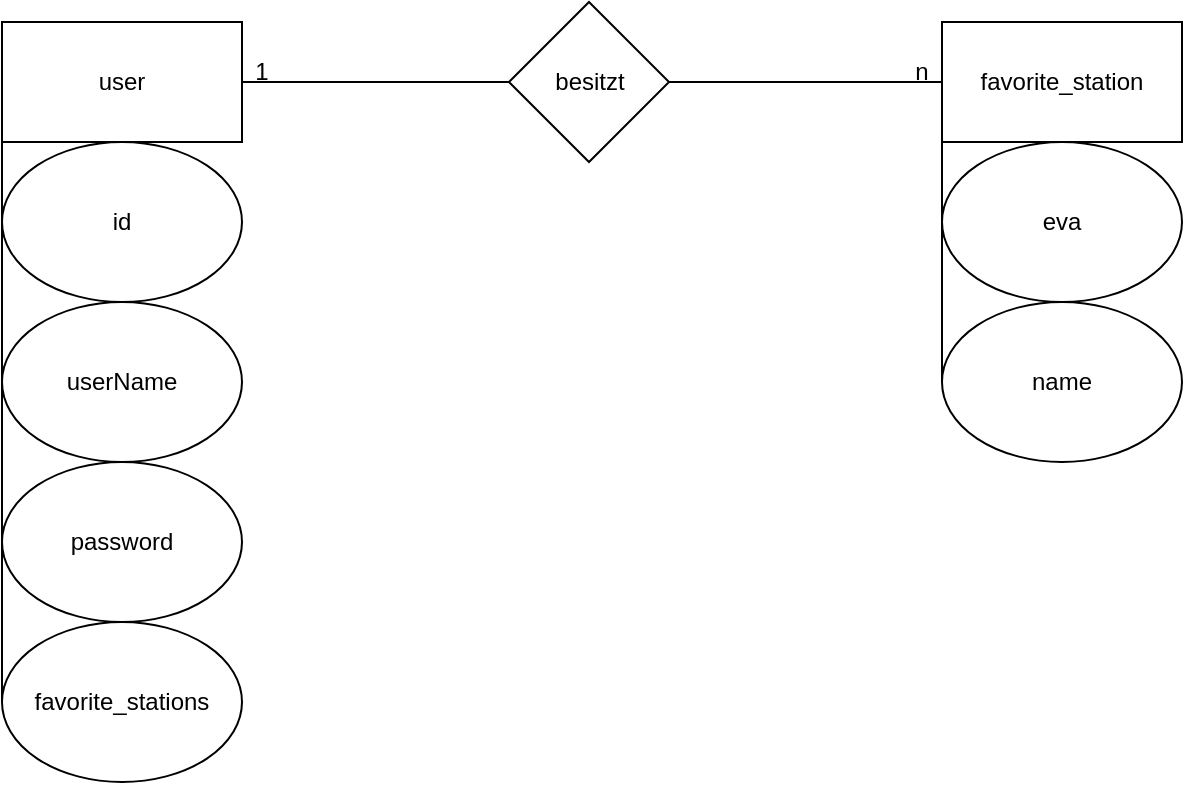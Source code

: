 <mxfile version="21.0.2" type="device"><diagram id="R2lEEEUBdFMjLlhIrx00" name="Page-1"><mxGraphModel dx="934" dy="599" grid="1" gridSize="10" guides="1" tooltips="1" connect="1" arrows="1" fold="1" page="1" pageScale="1" pageWidth="827" pageHeight="1169" math="0" shadow="0" extFonts="Permanent Marker^https://fonts.googleapis.com/css?family=Permanent+Marker"><root><mxCell id="0"/><mxCell id="1" parent="0"/><mxCell id="bUv_wm1WioG_jZkgHOWl-1" value="user" style="rounded=0;whiteSpace=wrap;html=1;" vertex="1" parent="1"><mxGeometry x="120" y="120" width="120" height="60" as="geometry"/></mxCell><mxCell id="bUv_wm1WioG_jZkgHOWl-2" value="favorite_station" style="rounded=0;whiteSpace=wrap;html=1;" vertex="1" parent="1"><mxGeometry x="590" y="120" width="120" height="60" as="geometry"/></mxCell><mxCell id="bUv_wm1WioG_jZkgHOWl-3" value="besitzt" style="rhombus;whiteSpace=wrap;html=1;" vertex="1" parent="1"><mxGeometry x="373.5" y="110" width="80" height="80" as="geometry"/></mxCell><mxCell id="bUv_wm1WioG_jZkgHOWl-4" value="" style="endArrow=none;html=1;rounded=0;exitX=1;exitY=0.5;exitDx=0;exitDy=0;entryX=0;entryY=0.5;entryDx=0;entryDy=0;" edge="1" parent="1" source="bUv_wm1WioG_jZkgHOWl-1" target="bUv_wm1WioG_jZkgHOWl-3"><mxGeometry width="50" height="50" relative="1" as="geometry"><mxPoint x="350" y="290" as="sourcePoint"/><mxPoint x="400" y="240" as="targetPoint"/></mxGeometry></mxCell><mxCell id="bUv_wm1WioG_jZkgHOWl-5" value="" style="endArrow=none;html=1;rounded=0;entryX=0;entryY=0.5;entryDx=0;entryDy=0;exitX=1;exitY=0.5;exitDx=0;exitDy=0;" edge="1" parent="1" source="bUv_wm1WioG_jZkgHOWl-3" target="bUv_wm1WioG_jZkgHOWl-2"><mxGeometry width="50" height="50" relative="1" as="geometry"><mxPoint x="350" y="290" as="sourcePoint"/><mxPoint x="400" y="240" as="targetPoint"/></mxGeometry></mxCell><mxCell id="bUv_wm1WioG_jZkgHOWl-6" value="1" style="text;html=1;strokeColor=none;fillColor=none;align=center;verticalAlign=middle;whiteSpace=wrap;rounded=0;" vertex="1" parent="1"><mxGeometry x="220" y="130" width="60" height="30" as="geometry"/></mxCell><mxCell id="bUv_wm1WioG_jZkgHOWl-7" value="n" style="text;html=1;strokeColor=none;fillColor=none;align=center;verticalAlign=middle;whiteSpace=wrap;rounded=0;" vertex="1" parent="1"><mxGeometry x="550" y="130" width="60" height="30" as="geometry"/></mxCell><mxCell id="bUv_wm1WioG_jZkgHOWl-8" value="id" style="ellipse;whiteSpace=wrap;html=1;" vertex="1" parent="1"><mxGeometry x="120" y="180" width="120" height="80" as="geometry"/></mxCell><mxCell id="bUv_wm1WioG_jZkgHOWl-9" value="userName" style="ellipse;whiteSpace=wrap;html=1;" vertex="1" parent="1"><mxGeometry x="120" y="260" width="120" height="80" as="geometry"/></mxCell><mxCell id="bUv_wm1WioG_jZkgHOWl-10" value="password" style="ellipse;whiteSpace=wrap;html=1;" vertex="1" parent="1"><mxGeometry x="120" y="340" width="120" height="80" as="geometry"/></mxCell><mxCell id="bUv_wm1WioG_jZkgHOWl-11" value="" style="endArrow=none;html=1;rounded=0;entryX=0;entryY=1;entryDx=0;entryDy=0;exitX=0;exitY=0.5;exitDx=0;exitDy=0;" edge="1" parent="1" source="bUv_wm1WioG_jZkgHOWl-14" target="bUv_wm1WioG_jZkgHOWl-1"><mxGeometry width="50" height="50" relative="1" as="geometry"><mxPoint x="350" y="290" as="sourcePoint"/><mxPoint x="400" y="240" as="targetPoint"/></mxGeometry></mxCell><mxCell id="bUv_wm1WioG_jZkgHOWl-12" value="eva" style="ellipse;whiteSpace=wrap;html=1;" vertex="1" parent="1"><mxGeometry x="590" y="180" width="120" height="80" as="geometry"/></mxCell><mxCell id="bUv_wm1WioG_jZkgHOWl-13" value="name" style="ellipse;whiteSpace=wrap;html=1;" vertex="1" parent="1"><mxGeometry x="590" y="260" width="120" height="80" as="geometry"/></mxCell><mxCell id="bUv_wm1WioG_jZkgHOWl-14" value="favorite_stations" style="ellipse;whiteSpace=wrap;html=1;" vertex="1" parent="1"><mxGeometry x="120" y="420" width="120" height="80" as="geometry"/></mxCell><mxCell id="bUv_wm1WioG_jZkgHOWl-15" value="" style="endArrow=none;html=1;rounded=0;entryX=0;entryY=1;entryDx=0;entryDy=0;exitX=0;exitY=0.5;exitDx=0;exitDy=0;" edge="1" parent="1" source="bUv_wm1WioG_jZkgHOWl-13" target="bUv_wm1WioG_jZkgHOWl-2"><mxGeometry width="50" height="50" relative="1" as="geometry"><mxPoint x="350" y="290" as="sourcePoint"/><mxPoint x="400" y="240" as="targetPoint"/></mxGeometry></mxCell></root></mxGraphModel></diagram></mxfile>